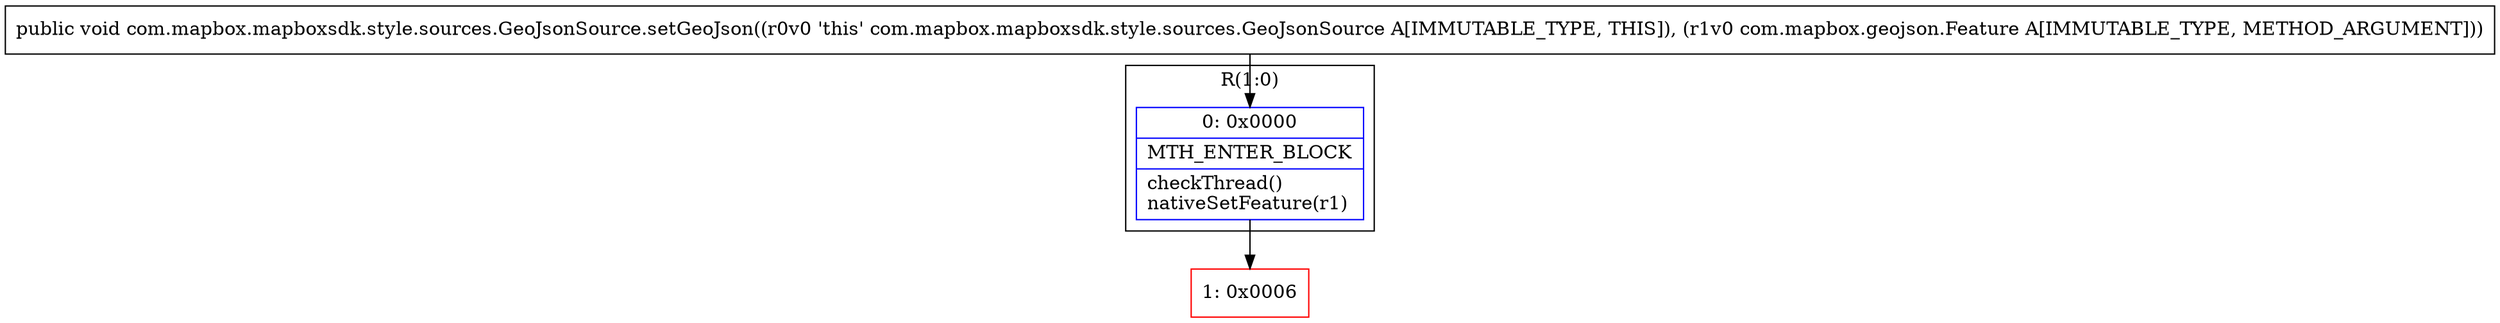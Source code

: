 digraph "CFG forcom.mapbox.mapboxsdk.style.sources.GeoJsonSource.setGeoJson(Lcom\/mapbox\/geojson\/Feature;)V" {
subgraph cluster_Region_2106390659 {
label = "R(1:0)";
node [shape=record,color=blue];
Node_0 [shape=record,label="{0\:\ 0x0000|MTH_ENTER_BLOCK\l|checkThread()\lnativeSetFeature(r1)\l}"];
}
Node_1 [shape=record,color=red,label="{1\:\ 0x0006}"];
MethodNode[shape=record,label="{public void com.mapbox.mapboxsdk.style.sources.GeoJsonSource.setGeoJson((r0v0 'this' com.mapbox.mapboxsdk.style.sources.GeoJsonSource A[IMMUTABLE_TYPE, THIS]), (r1v0 com.mapbox.geojson.Feature A[IMMUTABLE_TYPE, METHOD_ARGUMENT])) }"];
MethodNode -> Node_0;
Node_0 -> Node_1;
}

